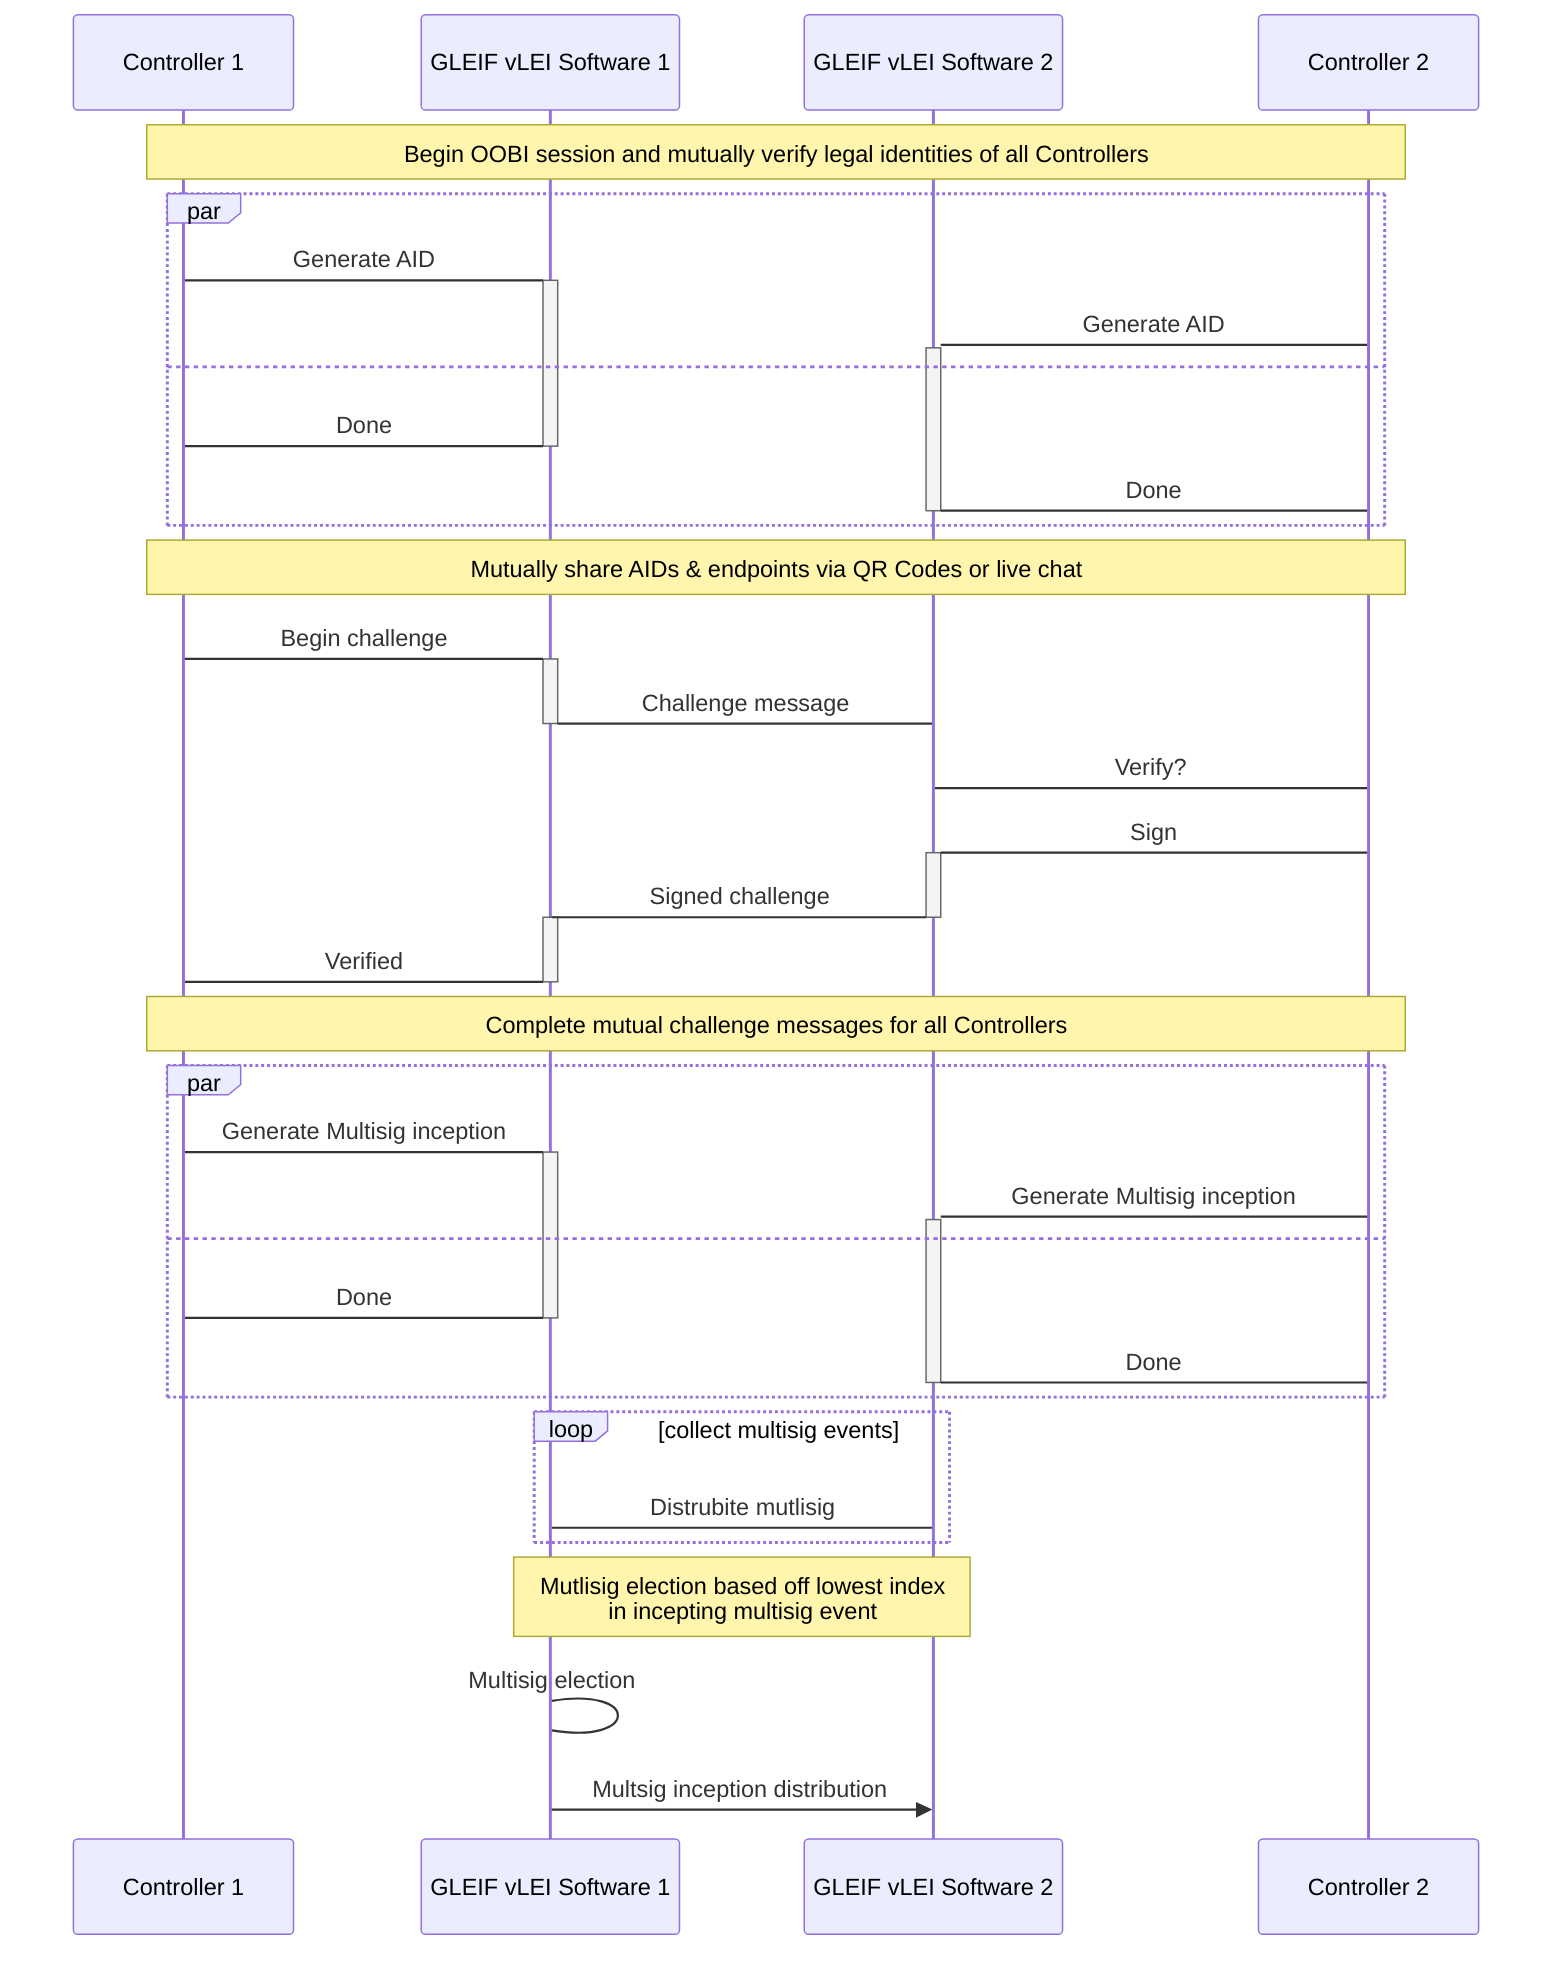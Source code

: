 sequenceDiagram %% Create GLEIF Root AID
    participant C1 as Controller 1
    participant A1 as GLEIF vLEI Software 1
    participant A2 as GLEIF vLEI Software 2
    participant C2 as Controller 2

    note over C1, C2: Begin OOBI session and mutually verify legal identities of all Controllers

    par
        C1->+A1: Generate AID
        C2->+A2: Generate AID
    and
        A1->-C1: Done
        A2->-C2: Done
    end

    note over C1, C2: Mutually share AIDs & endpoints via QR Codes or live chat

    C1->+A1: Begin challenge
    A1->-A2: Challenge message
    A2->C2: Verify?
    C2->+A2: Sign
    A2->-A1: Signed challenge
    activate A1
    A1->-C1: Verified

    note over C1, C2: Complete mutual challenge messages for all Controllers

    par
        C1->+A1: Generate Multisig inception
        C2->+A2: Generate Multisig inception
    and
        A1->-C1: Done
        A2->-C2: Done
    end

    loop collect multisig events
        A1->A2: Distrubite mutlisig
    end

    note over A1, A2: Mutlisig election based off lowest index<br>in incepting multisig event

    A1->A1: Multisig election

    A1->>A2: Multsig inception distribution